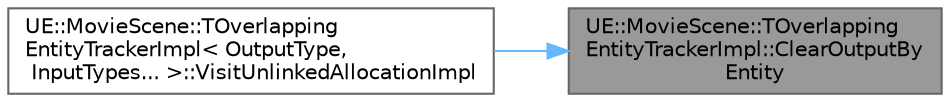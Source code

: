 digraph "UE::MovieScene::TOverlappingEntityTrackerImpl::ClearOutputByEntity"
{
 // INTERACTIVE_SVG=YES
 // LATEX_PDF_SIZE
  bgcolor="transparent";
  edge [fontname=Helvetica,fontsize=10,labelfontname=Helvetica,labelfontsize=10];
  node [fontname=Helvetica,fontsize=10,shape=box,height=0.2,width=0.4];
  rankdir="RL";
  Node1 [id="Node000001",label="UE::MovieScene::TOverlapping\lEntityTrackerImpl::ClearOutputBy\lEntity",height=0.2,width=0.4,color="gray40", fillcolor="grey60", style="filled", fontcolor="black",tooltip=" "];
  Node1 -> Node2 [id="edge1_Node000001_Node000002",dir="back",color="steelblue1",style="solid",tooltip=" "];
  Node2 [id="Node000002",label="UE::MovieScene::TOverlapping\lEntityTrackerImpl\< OutputType,\l InputTypes... \>::VisitUnlinkedAllocationImpl",height=0.2,width=0.4,color="grey40", fillcolor="white", style="filled",URL="$d5/de1/structUE_1_1MovieScene_1_1TOverlappingEntityTrackerImpl.html#aead7a96e2cf657e6c1e3c5e34a6c79e3",tooltip=" "];
}
